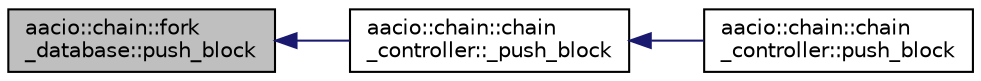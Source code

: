 digraph "aacio::chain::fork_database::push_block"
{
  edge [fontname="Helvetica",fontsize="10",labelfontname="Helvetica",labelfontsize="10"];
  node [fontname="Helvetica",fontsize="10",shape=record];
  rankdir="LR";
  Node5 [label="aacio::chain::fork\l_database::push_block",height=0.2,width=0.4,color="black", fillcolor="grey75", style="filled", fontcolor="black"];
  Node5 -> Node6 [dir="back",color="midnightblue",fontsize="10",style="solid",fontname="Helvetica"];
  Node6 [label="aacio::chain::chain\l_controller::_push_block",height=0.2,width=0.4,color="black", fillcolor="white", style="filled",URL="$classaacio_1_1chain_1_1chain__controller.html#a03b5b87487b63dba3295f4b802053380"];
  Node6 -> Node7 [dir="back",color="midnightblue",fontsize="10",style="solid",fontname="Helvetica"];
  Node7 [label="aacio::chain::chain\l_controller::push_block",height=0.2,width=0.4,color="black", fillcolor="white", style="filled",URL="$classaacio_1_1chain_1_1chain__controller.html#a23d273b6ef29d0c5c9f9f0bf61774024"];
}
